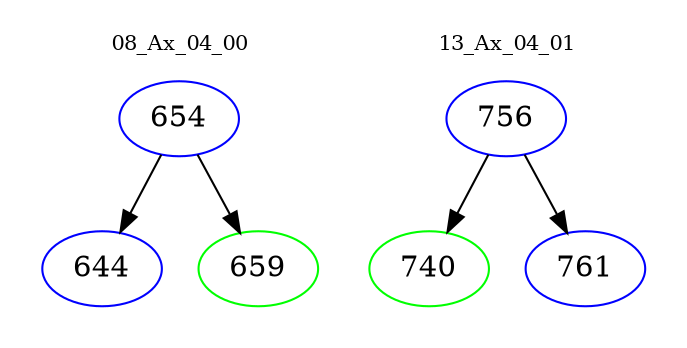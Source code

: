 digraph{
subgraph cluster_0 {
color = white
label = "08_Ax_04_00";
fontsize=10;
T0_654 [label="654", color="blue"]
T0_654 -> T0_644 [color="black"]
T0_644 [label="644", color="blue"]
T0_654 -> T0_659 [color="black"]
T0_659 [label="659", color="green"]
}
subgraph cluster_1 {
color = white
label = "13_Ax_04_01";
fontsize=10;
T1_756 [label="756", color="blue"]
T1_756 -> T1_740 [color="black"]
T1_740 [label="740", color="green"]
T1_756 -> T1_761 [color="black"]
T1_761 [label="761", color="blue"]
}
}
